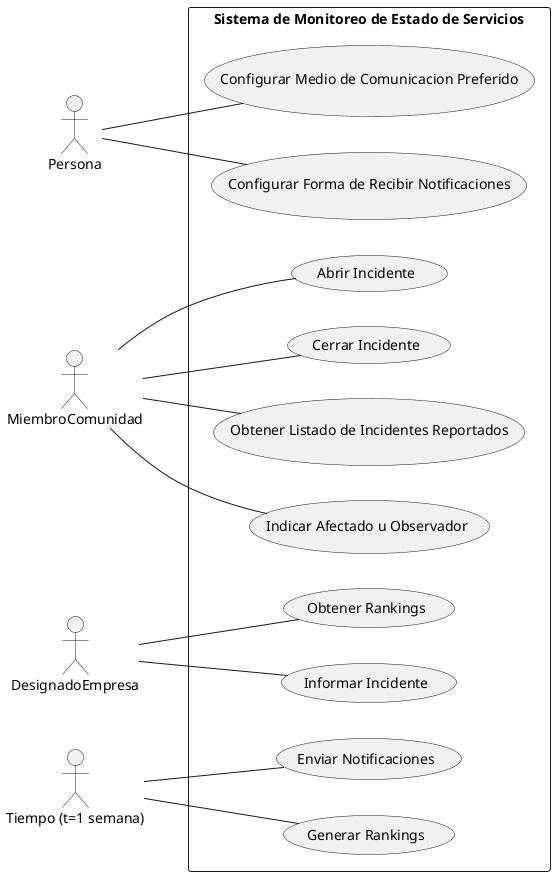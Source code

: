 @startuml Caso De Uso

left to right direction
actor "Persona" as Persona
actor "MiembroComunidad" as MiembroComunidad
actor "DesignadoEmpresa" as DesignadoEmpresa
actor "Tiempo (t=1 semana)" as Tiempo

rectangle "Sistema de Monitoreo de Estado de Servicios" {
Persona -- (Configurar Medio de Comunicacion Preferido)
Persona -- (Configurar Forma de Recibir Notificaciones)

MiembroComunidad -- (Abrir Incidente)
MiembroComunidad -- (Cerrar Incidente)
MiembroComunidad -- (Obtener Listado de Incidentes Reportados)
MiembroComunidad -- (Indicar Afectado u Observador)

DesignadoEmpresa -- (Obtener Rankings)
DesignadoEmpresa -- (Informar Incidente)

Tiempo  -- (Enviar Notificaciones)
Tiempo -- (Generar Rankings)

}
@enduml